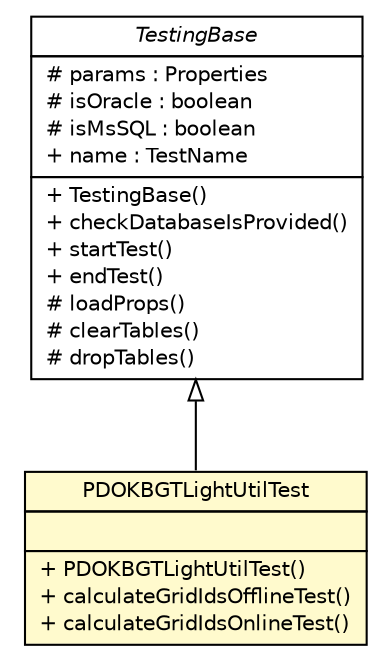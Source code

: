 #!/usr/local/bin/dot
#
# Class diagram 
# Generated by UMLGraph version R5_6-24-gf6e263 (http://www.umlgraph.org/)
#

digraph G {
	edge [fontname="Helvetica",fontsize=10,labelfontname="Helvetica",labelfontsize=10];
	node [fontname="Helvetica",fontsize=10,shape=plaintext];
	nodesep=0.25;
	ranksep=0.5;
	// nl.b3p.brmo.bgt.util.PDOKBGTLightUtilTest
	c129 [label=<<table title="nl.b3p.brmo.bgt.util.PDOKBGTLightUtilTest" border="0" cellborder="1" cellspacing="0" cellpadding="2" port="p" bgcolor="lemonChiffon" href="./PDOKBGTLightUtilTest.html">
		<tr><td><table border="0" cellspacing="0" cellpadding="1">
<tr><td align="center" balign="center"> PDOKBGTLightUtilTest </td></tr>
		</table></td></tr>
		<tr><td><table border="0" cellspacing="0" cellpadding="1">
<tr><td align="left" balign="left">  </td></tr>
		</table></td></tr>
		<tr><td><table border="0" cellspacing="0" cellpadding="1">
<tr><td align="left" balign="left"> + PDOKBGTLightUtilTest() </td></tr>
<tr><td align="left" balign="left"> + calculateGridIdsOfflineTest() </td></tr>
<tr><td align="left" balign="left"> + calculateGridIdsOnlineTest() </td></tr>
		</table></td></tr>
		</table>>, URL="./PDOKBGTLightUtilTest.html", fontname="Helvetica", fontcolor="black", fontsize=10.0];
	// nl.b3p.brmo.loader.gml.TestingBase
	c136 [label=<<table title="nl.b3p.brmo.loader.gml.TestingBase" border="0" cellborder="1" cellspacing="0" cellpadding="2" port="p" href="../../loader/gml/TestingBase.html">
		<tr><td><table border="0" cellspacing="0" cellpadding="1">
<tr><td align="center" balign="center"><font face="Helvetica-Oblique"> TestingBase </font></td></tr>
		</table></td></tr>
		<tr><td><table border="0" cellspacing="0" cellpadding="1">
<tr><td align="left" balign="left"> # params : Properties </td></tr>
<tr><td align="left" balign="left"> # isOracle : boolean </td></tr>
<tr><td align="left" balign="left"> # isMsSQL : boolean </td></tr>
<tr><td align="left" balign="left"> + name : TestName </td></tr>
		</table></td></tr>
		<tr><td><table border="0" cellspacing="0" cellpadding="1">
<tr><td align="left" balign="left"> + TestingBase() </td></tr>
<tr><td align="left" balign="left"> + checkDatabaseIsProvided() </td></tr>
<tr><td align="left" balign="left"> + startTest() </td></tr>
<tr><td align="left" balign="left"> + endTest() </td></tr>
<tr><td align="left" balign="left"> # loadProps() </td></tr>
<tr><td align="left" balign="left"> # clearTables() </td></tr>
<tr><td align="left" balign="left"> # dropTables() </td></tr>
		</table></td></tr>
		</table>>, URL="../../loader/gml/TestingBase.html", fontname="Helvetica", fontcolor="black", fontsize=10.0];
	//nl.b3p.brmo.bgt.util.PDOKBGTLightUtilTest extends nl.b3p.brmo.loader.gml.TestingBase
	c136:p -> c129:p [dir=back,arrowtail=empty];
}

